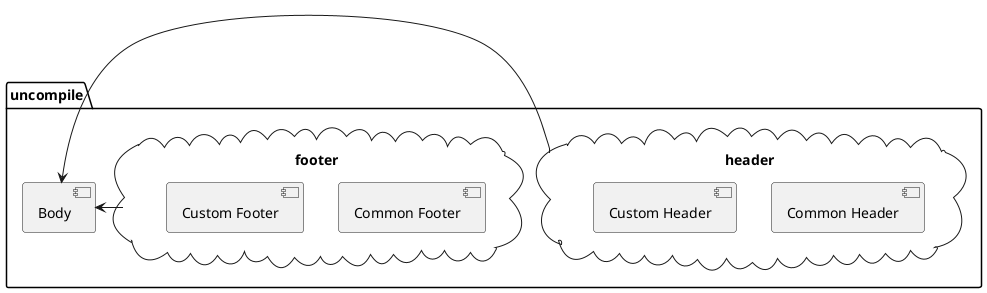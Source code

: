 @startuml
package "uncompile" {
cloud header as h{
[Common Header]
[Custom Header]
}
cloud footer as f{
[Common Footer]
[Custom Footer]
}
h -> [Body]
[Body] <- f
}

@enduml